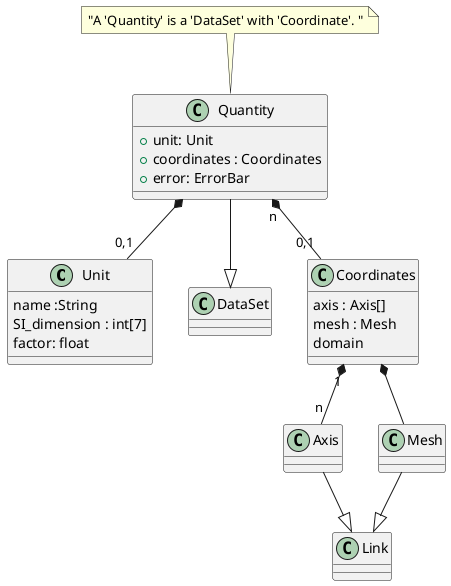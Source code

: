 @startuml PhysicalQuantity

class Unit{
    name :String
    SI_dimension : int[7]
    factor: float
}


class Quantity{
    + unit: Unit
    + coordinates : Coordinates
    + error: ErrorBar
}

note top of Quantity: "A 'Quantity' is a 'DataSet' with 'Coordinate'. "

Quantity --|> DataSet

Quantity "n" *-- "0,1" Coordinates
Quantity *-- "0,1" Unit

' Schema ... Quantity

class Coordinates{
    axis : Axis[]
    mesh : Mesh
    domain
}


class Axis{

}
Axis --|> Link

class Mesh{

}
Mesh --|> Link


Coordinates "1" *-- "n" Axis
Coordinates  *--  Mesh

@enduml  
